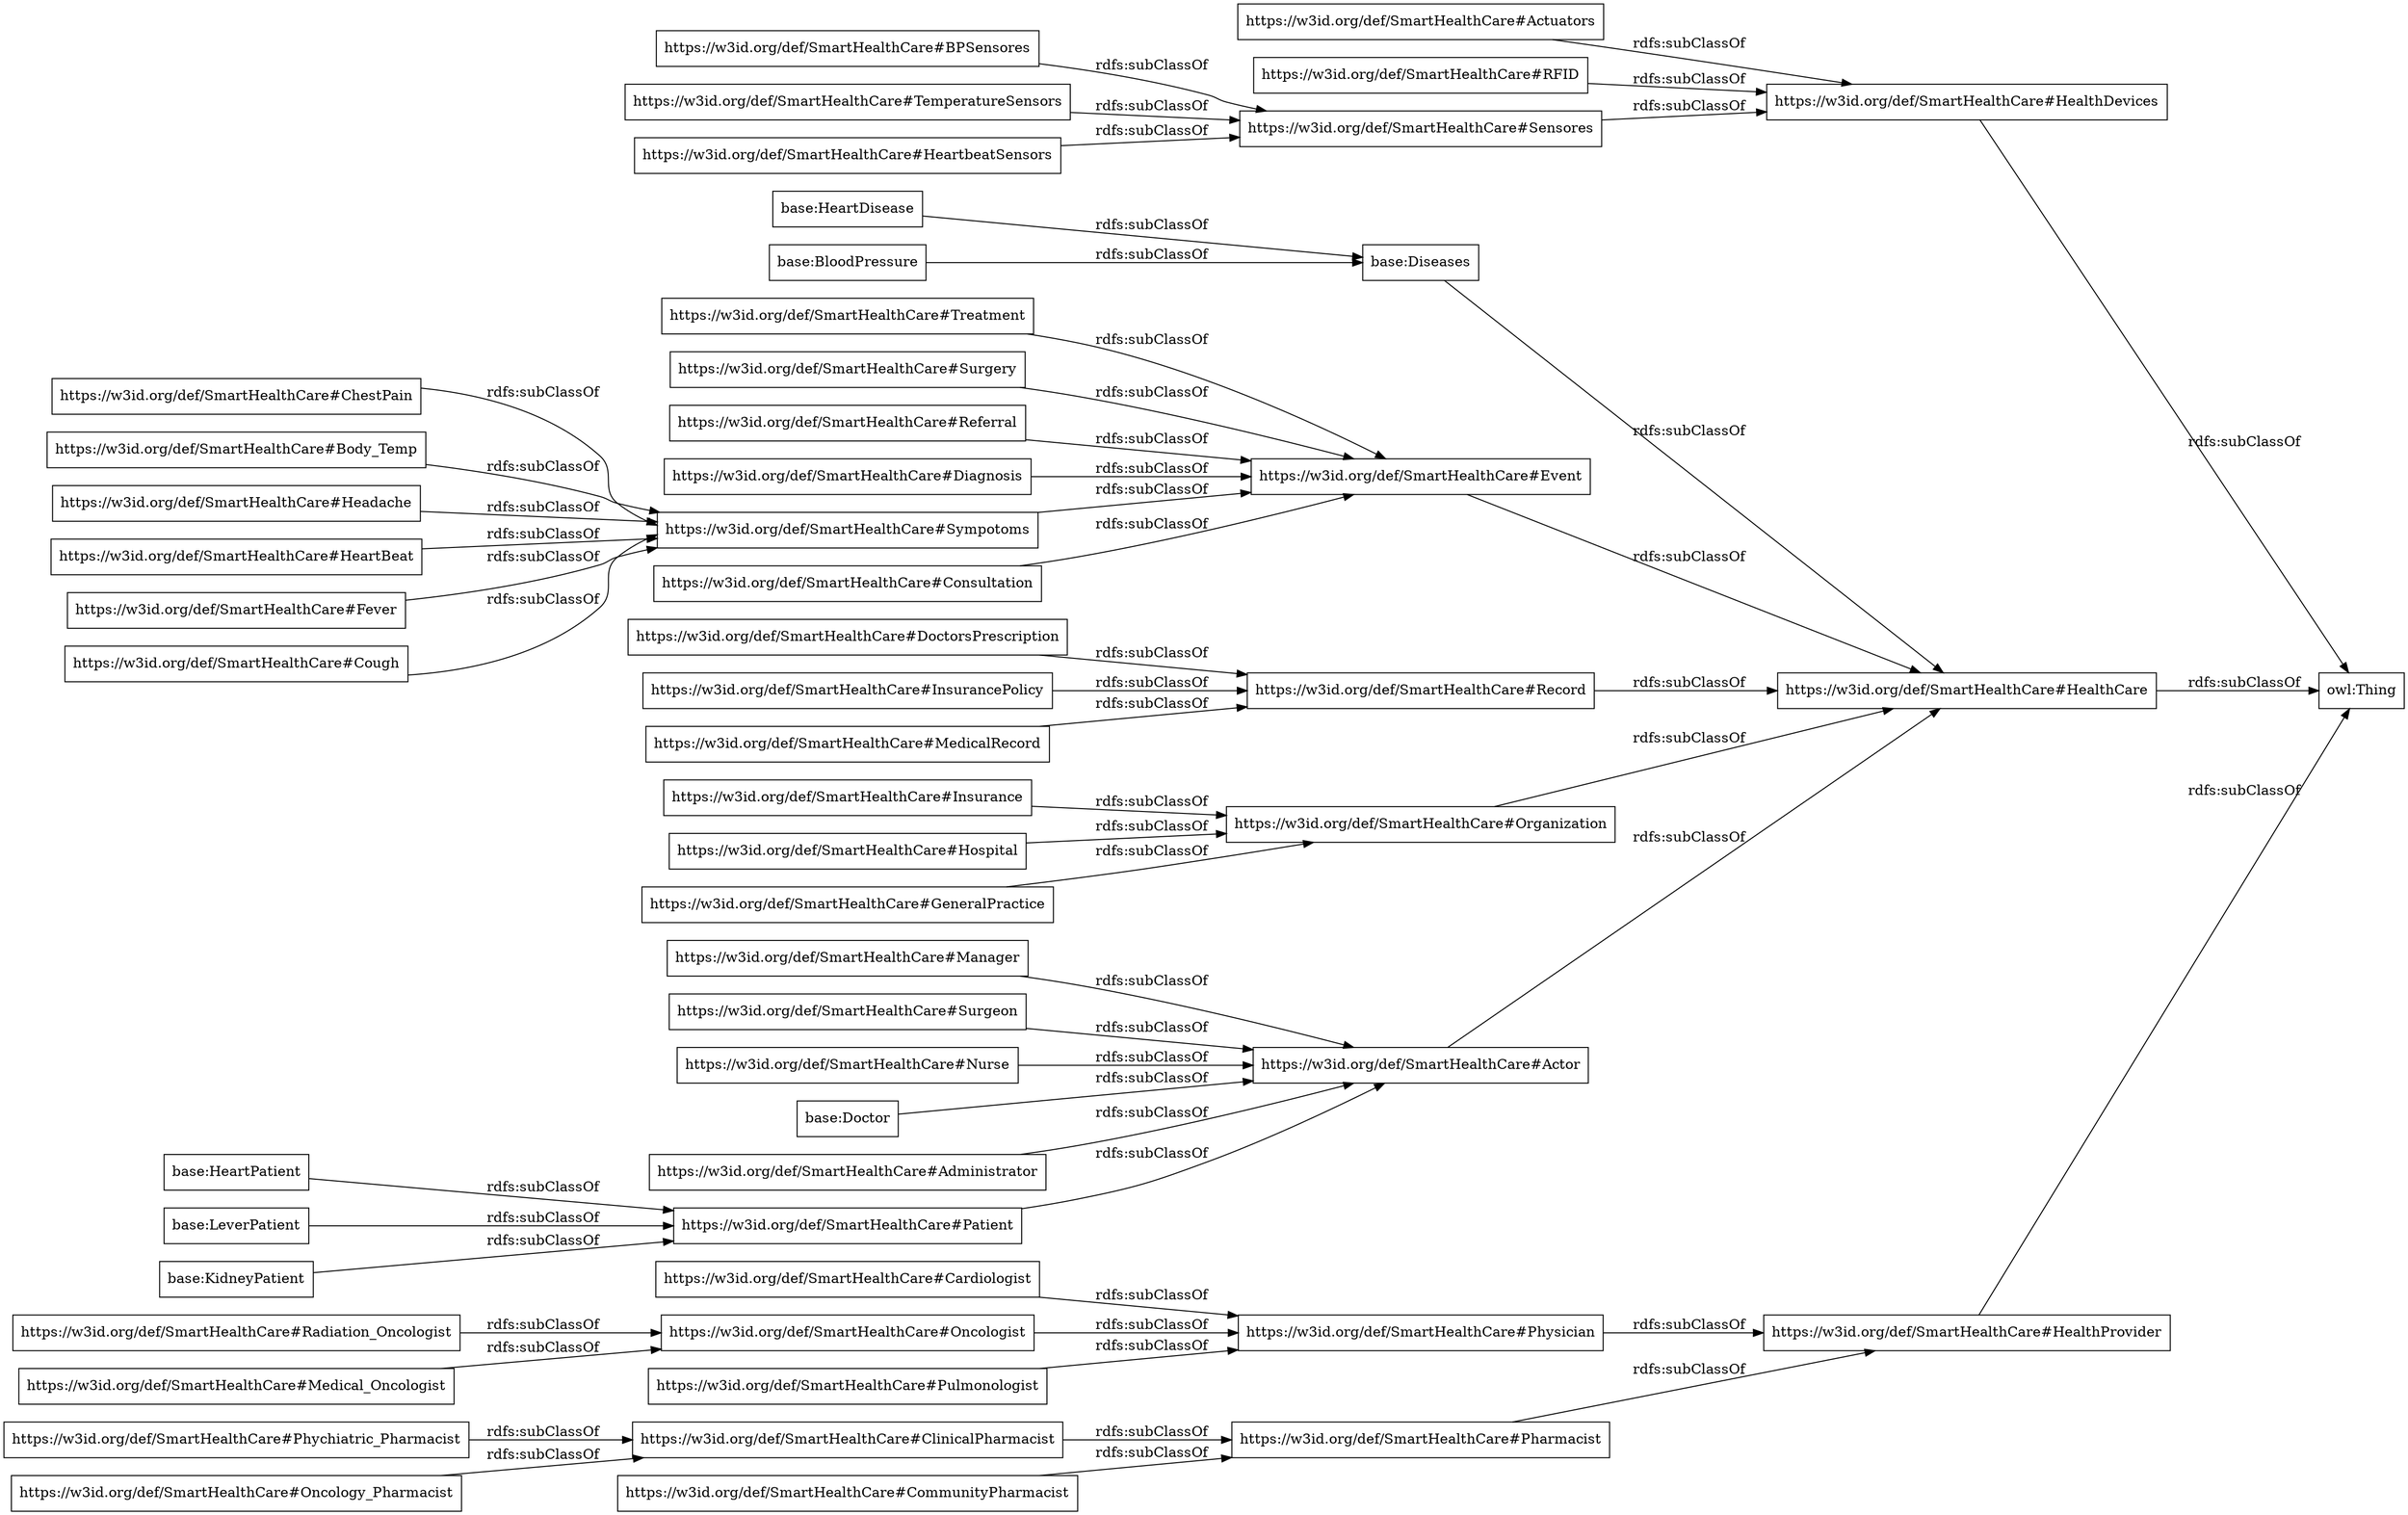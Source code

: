 digraph ar2dtool_diagram { 
rankdir=LR;
size="1000"
node [shape = rectangle, color="black"]; "https://w3id.org/def/SmartHealthCare#HealthProvider" "https://w3id.org/def/SmartHealthCare#Actuators" "base:Diseases" "https://w3id.org/def/SmartHealthCare#Cardiologist" "https://w3id.org/def/SmartHealthCare#RFID" "https://w3id.org/def/SmartHealthCare#Insurance" "https://w3id.org/def/SmartHealthCare#ChestPain" "https://w3id.org/def/SmartHealthCare#BPSensores" "https://w3id.org/def/SmartHealthCare#Manager" "https://w3id.org/def/SmartHealthCare#HealthDevices" "https://w3id.org/def/SmartHealthCare#Phychiatric_Pharmacist" "https://w3id.org/def/SmartHealthCare#Body_Temp" "https://w3id.org/def/SmartHealthCare#Headache" "https://w3id.org/def/SmartHealthCare#Event" "https://w3id.org/def/SmartHealthCare#DoctorsPrescription" "https://w3id.org/def/SmartHealthCare#Treatment" "https://w3id.org/def/SmartHealthCare#Surgeon" "https://w3id.org/def/SmartHealthCare#InsurancePolicy" "https://w3id.org/def/SmartHealthCare#Surgery" "base:HeartDisease" "https://w3id.org/def/SmartHealthCare#ClinicalPharmacist" "https://w3id.org/def/SmartHealthCare#Physician" "base:BloodPressure" "https://w3id.org/def/SmartHealthCare#Oncologist" "https://w3id.org/def/SmartHealthCare#Radiation_Oncologist" "https://w3id.org/def/SmartHealthCare#Referral" "https://w3id.org/def/SmartHealthCare#Pharmacist" "https://w3id.org/def/SmartHealthCare#Medical_Oncologist" "https://w3id.org/def/SmartHealthCare#HeartBeat" "https://w3id.org/def/SmartHealthCare#CommunityPharmacist" "base:HeartPatient" "base:LeverPatient" "https://w3id.org/def/SmartHealthCare#Hospital" "https://w3id.org/def/SmartHealthCare#Nurse" "https://w3id.org/def/SmartHealthCare#Record" "base:Doctor" "https://w3id.org/def/SmartHealthCare#Oncology_Pharmacist" "base:KidneyPatient" "https://w3id.org/def/SmartHealthCare#TemperatureSensors" "https://w3id.org/def/SmartHealthCare#Pulmonologist" "https://w3id.org/def/SmartHealthCare#Fever" "https://w3id.org/def/SmartHealthCare#HeartbeatSensors" "https://w3id.org/def/SmartHealthCare#Diagnosis" "https://w3id.org/def/SmartHealthCare#Sympotoms" "https://w3id.org/def/SmartHealthCare#MedicalRecord" "https://w3id.org/def/SmartHealthCare#Sensores" "https://w3id.org/def/SmartHealthCare#HealthCare" "https://w3id.org/def/SmartHealthCare#Administrator" "https://w3id.org/def/SmartHealthCare#GeneralPractice" "https://w3id.org/def/SmartHealthCare#Cough" "https://w3id.org/def/SmartHealthCare#Organization" "https://w3id.org/def/SmartHealthCare#Actor" "https://w3id.org/def/SmartHealthCare#Patient" "https://w3id.org/def/SmartHealthCare#Consultation" ; /*classes style*/
	"base:KidneyPatient" -> "https://w3id.org/def/SmartHealthCare#Patient" [ label = "rdfs:subClassOf" ];
	"https://w3id.org/def/SmartHealthCare#RFID" -> "https://w3id.org/def/SmartHealthCare#HealthDevices" [ label = "rdfs:subClassOf" ];
	"https://w3id.org/def/SmartHealthCare#Cough" -> "https://w3id.org/def/SmartHealthCare#Sympotoms" [ label = "rdfs:subClassOf" ];
	"https://w3id.org/def/SmartHealthCare#Medical_Oncologist" -> "https://w3id.org/def/SmartHealthCare#Oncologist" [ label = "rdfs:subClassOf" ];
	"https://w3id.org/def/SmartHealthCare#BPSensores" -> "https://w3id.org/def/SmartHealthCare#Sensores" [ label = "rdfs:subClassOf" ];
	"https://w3id.org/def/SmartHealthCare#DoctorsPrescription" -> "https://w3id.org/def/SmartHealthCare#Record" [ label = "rdfs:subClassOf" ];
	"https://w3id.org/def/SmartHealthCare#MedicalRecord" -> "https://w3id.org/def/SmartHealthCare#Record" [ label = "rdfs:subClassOf" ];
	"base:HeartPatient" -> "https://w3id.org/def/SmartHealthCare#Patient" [ label = "rdfs:subClassOf" ];
	"https://w3id.org/def/SmartHealthCare#InsurancePolicy" -> "https://w3id.org/def/SmartHealthCare#Record" [ label = "rdfs:subClassOf" ];
	"https://w3id.org/def/SmartHealthCare#HeartBeat" -> "https://w3id.org/def/SmartHealthCare#Sympotoms" [ label = "rdfs:subClassOf" ];
	"https://w3id.org/def/SmartHealthCare#ClinicalPharmacist" -> "https://w3id.org/def/SmartHealthCare#Pharmacist" [ label = "rdfs:subClassOf" ];
	"https://w3id.org/def/SmartHealthCare#HealthDevices" -> "owl:Thing" [ label = "rdfs:subClassOf" ];
	"base:Doctor" -> "https://w3id.org/def/SmartHealthCare#Actor" [ label = "rdfs:subClassOf" ];
	"https://w3id.org/def/SmartHealthCare#Phychiatric_Pharmacist" -> "https://w3id.org/def/SmartHealthCare#ClinicalPharmacist" [ label = "rdfs:subClassOf" ];
	"https://w3id.org/def/SmartHealthCare#Surgeon" -> "https://w3id.org/def/SmartHealthCare#Actor" [ label = "rdfs:subClassOf" ];
	"https://w3id.org/def/SmartHealthCare#Cardiologist" -> "https://w3id.org/def/SmartHealthCare#Physician" [ label = "rdfs:subClassOf" ];
	"base:HeartDisease" -> "base:Diseases" [ label = "rdfs:subClassOf" ];
	"https://w3id.org/def/SmartHealthCare#HealthProvider" -> "owl:Thing" [ label = "rdfs:subClassOf" ];
	"https://w3id.org/def/SmartHealthCare#HealthCare" -> "owl:Thing" [ label = "rdfs:subClassOf" ];
	"https://w3id.org/def/SmartHealthCare#Treatment" -> "https://w3id.org/def/SmartHealthCare#Event" [ label = "rdfs:subClassOf" ];
	"https://w3id.org/def/SmartHealthCare#CommunityPharmacist" -> "https://w3id.org/def/SmartHealthCare#Pharmacist" [ label = "rdfs:subClassOf" ];
	"https://w3id.org/def/SmartHealthCare#Hospital" -> "https://w3id.org/def/SmartHealthCare#Organization" [ label = "rdfs:subClassOf" ];
	"https://w3id.org/def/SmartHealthCare#Referral" -> "https://w3id.org/def/SmartHealthCare#Event" [ label = "rdfs:subClassOf" ];
	"https://w3id.org/def/SmartHealthCare#Insurance" -> "https://w3id.org/def/SmartHealthCare#Organization" [ label = "rdfs:subClassOf" ];
	"base:LeverPatient" -> "https://w3id.org/def/SmartHealthCare#Patient" [ label = "rdfs:subClassOf" ];
	"https://w3id.org/def/SmartHealthCare#Organization" -> "https://w3id.org/def/SmartHealthCare#HealthCare" [ label = "rdfs:subClassOf" ];
	"https://w3id.org/def/SmartHealthCare#ChestPain" -> "https://w3id.org/def/SmartHealthCare#Sympotoms" [ label = "rdfs:subClassOf" ];
	"https://w3id.org/def/SmartHealthCare#Diagnosis" -> "https://w3id.org/def/SmartHealthCare#Event" [ label = "rdfs:subClassOf" ];
	"base:BloodPressure" -> "base:Diseases" [ label = "rdfs:subClassOf" ];
	"https://w3id.org/def/SmartHealthCare#Administrator" -> "https://w3id.org/def/SmartHealthCare#Actor" [ label = "rdfs:subClassOf" ];
	"https://w3id.org/def/SmartHealthCare#Physician" -> "https://w3id.org/def/SmartHealthCare#HealthProvider" [ label = "rdfs:subClassOf" ];
	"https://w3id.org/def/SmartHealthCare#Oncology_Pharmacist" -> "https://w3id.org/def/SmartHealthCare#ClinicalPharmacist" [ label = "rdfs:subClassOf" ];
	"https://w3id.org/def/SmartHealthCare#Sensores" -> "https://w3id.org/def/SmartHealthCare#HealthDevices" [ label = "rdfs:subClassOf" ];
	"https://w3id.org/def/SmartHealthCare#Record" -> "https://w3id.org/def/SmartHealthCare#HealthCare" [ label = "rdfs:subClassOf" ];
	"base:Diseases" -> "https://w3id.org/def/SmartHealthCare#HealthCare" [ label = "rdfs:subClassOf" ];
	"https://w3id.org/def/SmartHealthCare#Nurse" -> "https://w3id.org/def/SmartHealthCare#Actor" [ label = "rdfs:subClassOf" ];
	"https://w3id.org/def/SmartHealthCare#Event" -> "https://w3id.org/def/SmartHealthCare#HealthCare" [ label = "rdfs:subClassOf" ];
	"https://w3id.org/def/SmartHealthCare#Actuators" -> "https://w3id.org/def/SmartHealthCare#HealthDevices" [ label = "rdfs:subClassOf" ];
	"https://w3id.org/def/SmartHealthCare#Headache" -> "https://w3id.org/def/SmartHealthCare#Sympotoms" [ label = "rdfs:subClassOf" ];
	"https://w3id.org/def/SmartHealthCare#Pharmacist" -> "https://w3id.org/def/SmartHealthCare#HealthProvider" [ label = "rdfs:subClassOf" ];
	"https://w3id.org/def/SmartHealthCare#Actor" -> "https://w3id.org/def/SmartHealthCare#HealthCare" [ label = "rdfs:subClassOf" ];
	"https://w3id.org/def/SmartHealthCare#GeneralPractice" -> "https://w3id.org/def/SmartHealthCare#Organization" [ label = "rdfs:subClassOf" ];
	"https://w3id.org/def/SmartHealthCare#Manager" -> "https://w3id.org/def/SmartHealthCare#Actor" [ label = "rdfs:subClassOf" ];
	"https://w3id.org/def/SmartHealthCare#Surgery" -> "https://w3id.org/def/SmartHealthCare#Event" [ label = "rdfs:subClassOf" ];
	"https://w3id.org/def/SmartHealthCare#HeartbeatSensors" -> "https://w3id.org/def/SmartHealthCare#Sensores" [ label = "rdfs:subClassOf" ];
	"https://w3id.org/def/SmartHealthCare#Oncologist" -> "https://w3id.org/def/SmartHealthCare#Physician" [ label = "rdfs:subClassOf" ];
	"https://w3id.org/def/SmartHealthCare#TemperatureSensors" -> "https://w3id.org/def/SmartHealthCare#Sensores" [ label = "rdfs:subClassOf" ];
	"https://w3id.org/def/SmartHealthCare#Consultation" -> "https://w3id.org/def/SmartHealthCare#Event" [ label = "rdfs:subClassOf" ];
	"https://w3id.org/def/SmartHealthCare#Pulmonologist" -> "https://w3id.org/def/SmartHealthCare#Physician" [ label = "rdfs:subClassOf" ];
	"https://w3id.org/def/SmartHealthCare#Patient" -> "https://w3id.org/def/SmartHealthCare#Actor" [ label = "rdfs:subClassOf" ];
	"https://w3id.org/def/SmartHealthCare#Radiation_Oncologist" -> "https://w3id.org/def/SmartHealthCare#Oncologist" [ label = "rdfs:subClassOf" ];
	"https://w3id.org/def/SmartHealthCare#Sympotoms" -> "https://w3id.org/def/SmartHealthCare#Event" [ label = "rdfs:subClassOf" ];
	"https://w3id.org/def/SmartHealthCare#Body_Temp" -> "https://w3id.org/def/SmartHealthCare#Sympotoms" [ label = "rdfs:subClassOf" ];
	"https://w3id.org/def/SmartHealthCare#Fever" -> "https://w3id.org/def/SmartHealthCare#Sympotoms" [ label = "rdfs:subClassOf" ];

}
